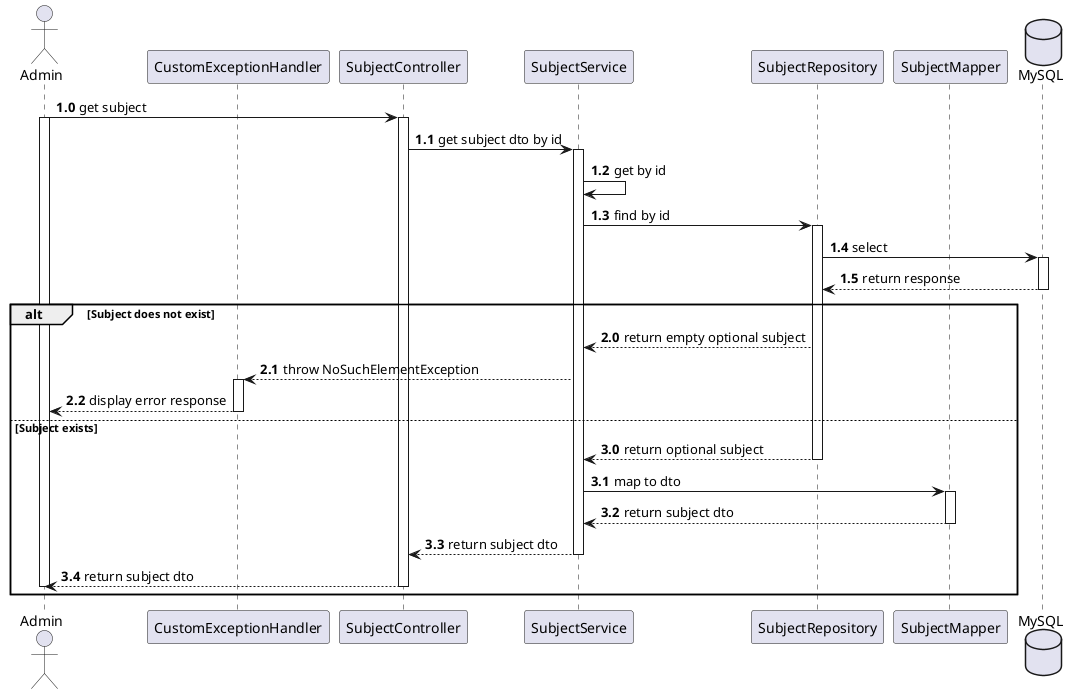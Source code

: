 @startuml
Actor Admin
participant CustomExceptionHandler
participant SubjectController
participant SubjectService
participant SubjectRepository
participant SubjectMapper
database MySQL

autonumber 1.0
Admin -> SubjectController: get subject
activate Admin
activate SubjectController
SubjectController -> SubjectService: get subject dto by id

activate SubjectService
SubjectService -> SubjectService: get by id
SubjectService -> SubjectRepository: find by id


activate SubjectRepository
SubjectRepository -> MySQL: select

activate MySQL
MySQL --> SubjectRepository: return response
deactivate MySQL


autonumber 2.0
alt Subject does not exist
    SubjectRepository --> SubjectService: return empty optional subject
    SubjectService --> CustomExceptionHandler: throw NoSuchElementException
    activate CustomExceptionHandler
    CustomExceptionHandler --> Admin: display error response
    deactivate CustomExceptionHandler
autonumber 3.0
else Subject exists
    SubjectRepository --> SubjectService: return optional subject
    deactivate SubjectRepository
    SubjectService -> SubjectMapper: map to dto
    activate SubjectMapper
    SubjectMapper --> SubjectService: return subject dto
    deactivate SubjectMapper
    SubjectService --> SubjectController: return subject dto
    deactivate SubjectService


    SubjectController --> Admin: return subject dto
    deactivate SubjectController
    deactivate Admin
end



@enduml